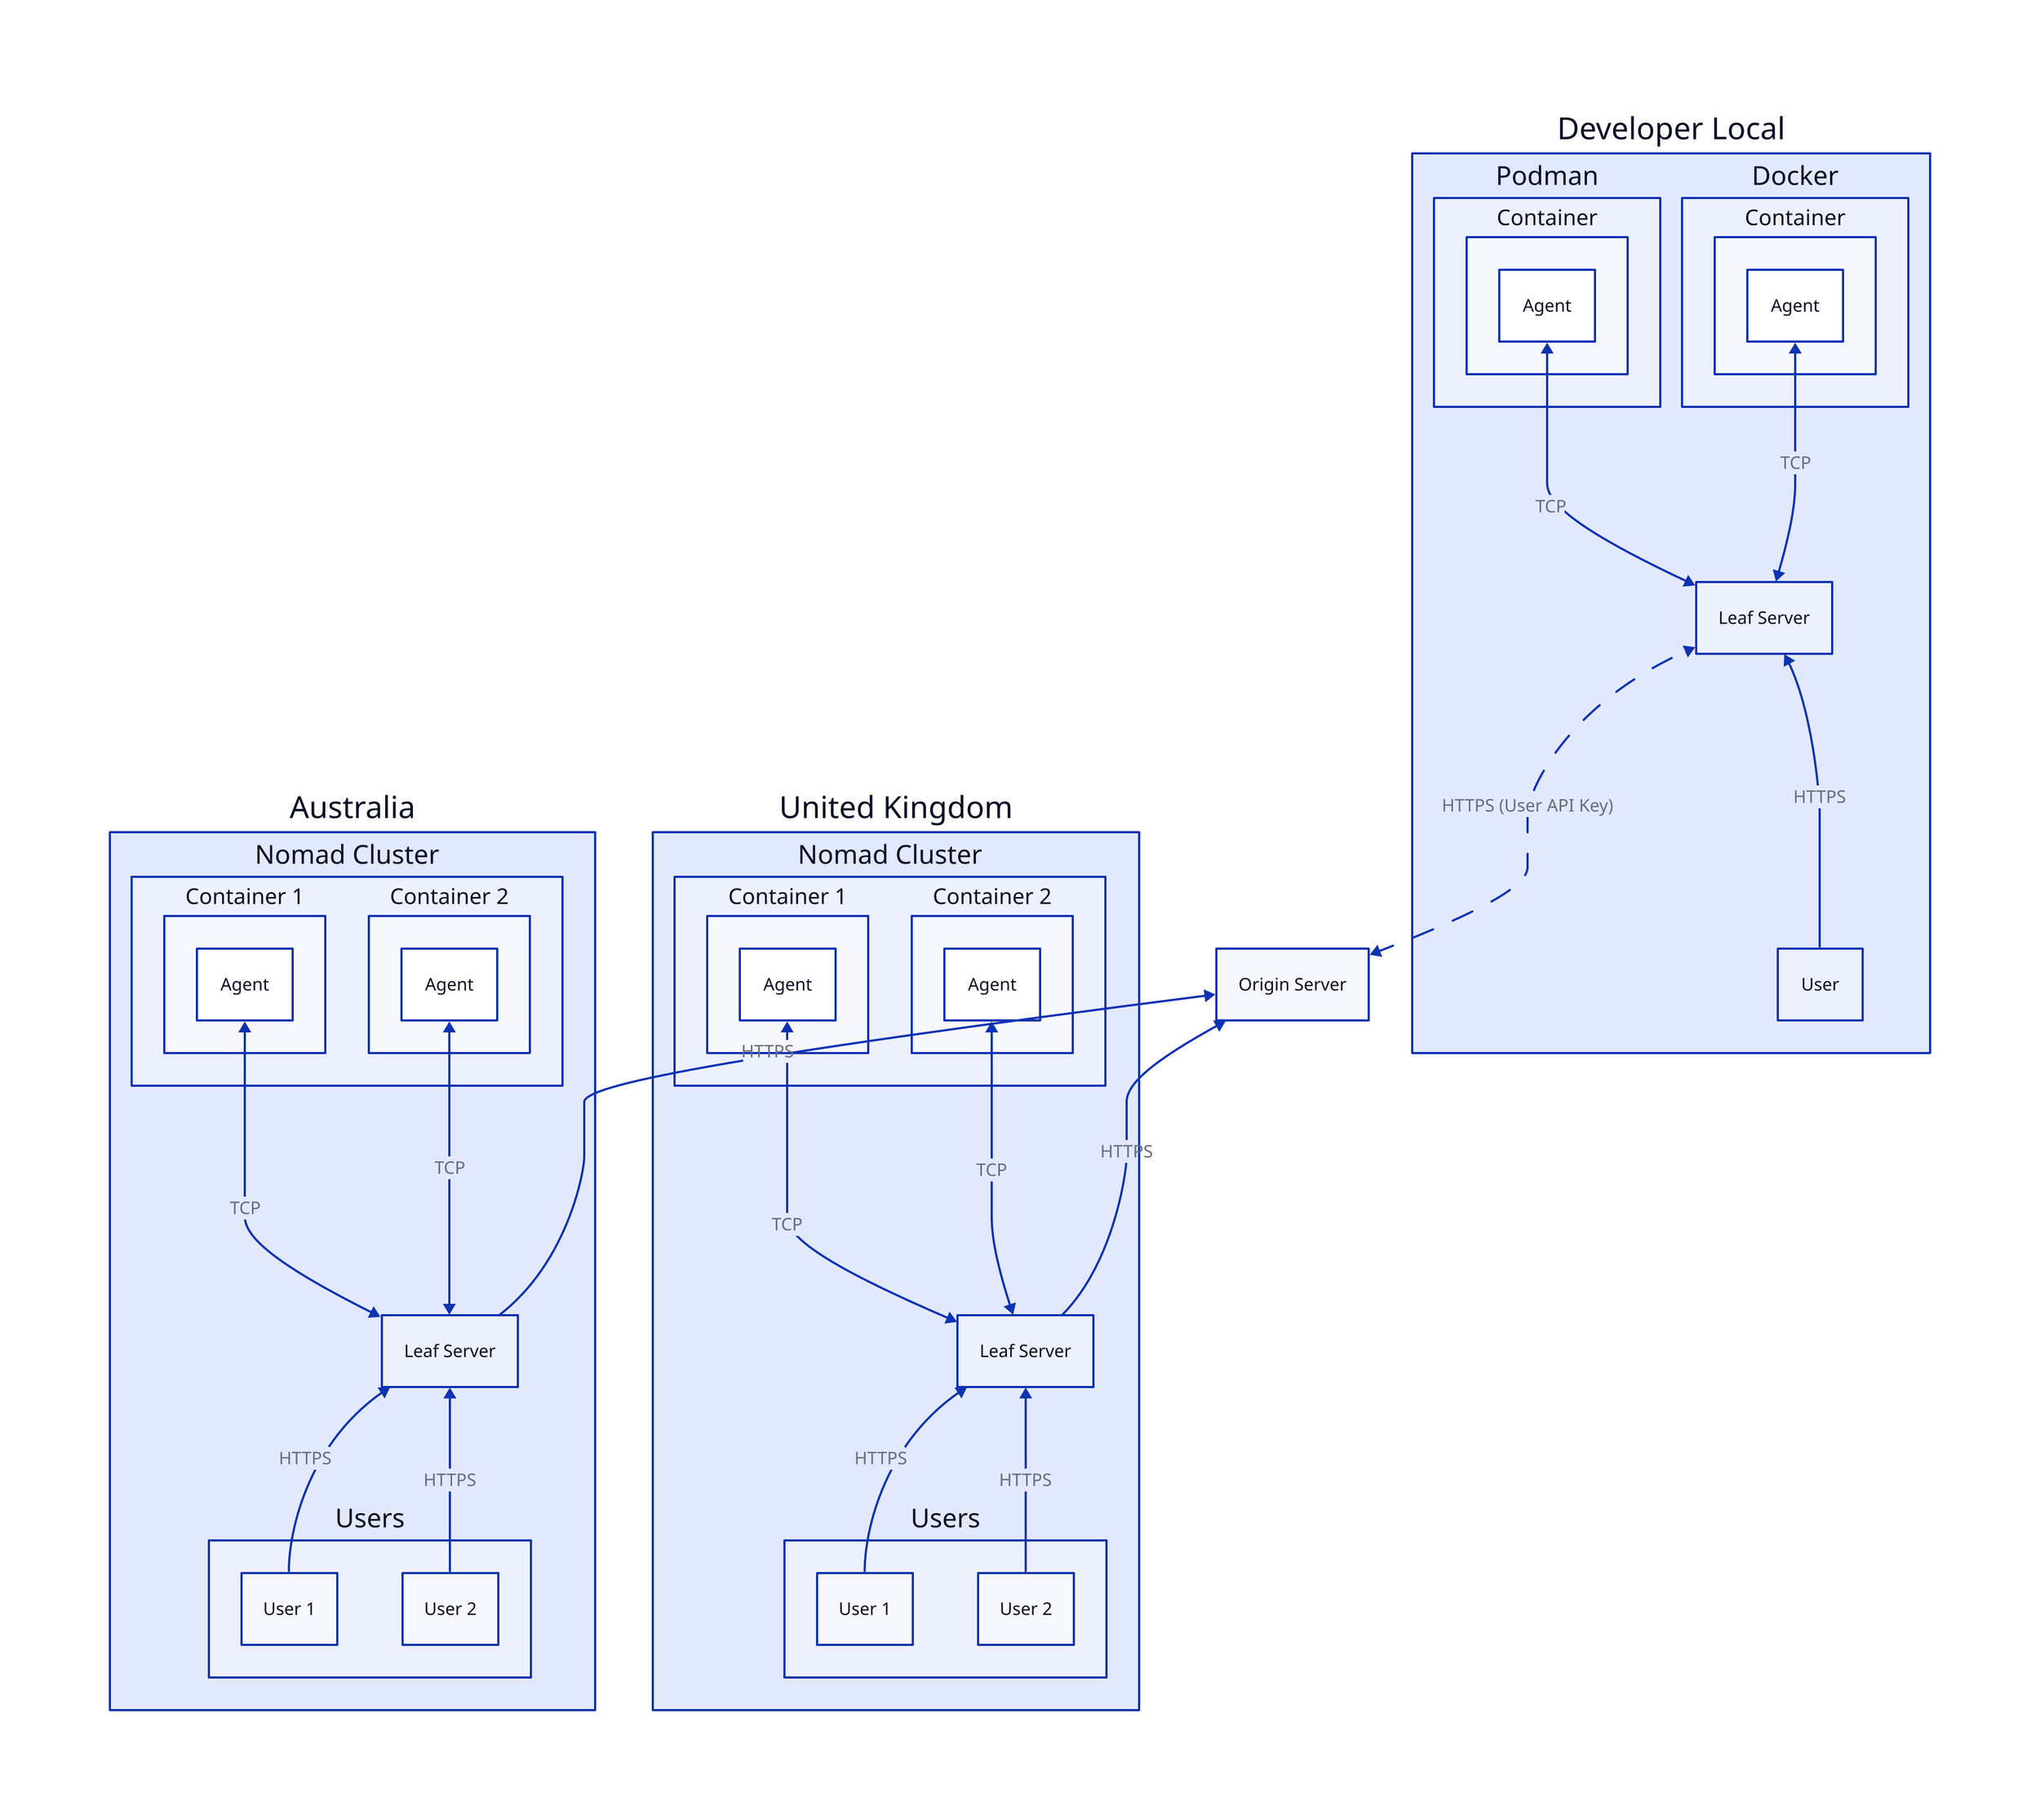 direction: up

Origin Server {

}

Origin Server <- Australia.Leaf Server: HTTPS
Origin Server <- United Kingdom.Leaf Server: HTTPS
Origin Server <-> Developer Local.Leaf Server: HTTPS (User API Key) {
  style: {
    stroke-dash: 10
    animated: true
  }
}


Developer Local {
  Leaf Server
  Podman {
    Container {
      Agent
    }
  }
  Docker {
    Container {
      Agent
    }
  }
  User

  User -> Leaf Server: HTTPS

  Leaf Server <-> Podman.Container.Agent: TCP
  Leaf Server <-> Docker.Container.Agent: TCP
}

Australia {
	Leaf Server
	Nomad Cluster {
		Container 1 {
			Agent
		}
		Container 2 {
			Agent
		}
	}
	Users {
		User 1
		User 2
	}

  Leaf Server <-> Nomad Cluster.Container 1.Agent: TCP
  Leaf Server <-> Nomad Cluster.Container 2.Agent: TCP

  Users.User 1 -> Leaf Server: HTTPS
  Users.User 2 -> Leaf Server: HTTPS
}

United Kingdom {
	Leaf Server
	Nomad Cluster {
		Container 1 {
			Agent
		}
		Container 2 {
			Agent
		}
	}
	Users {
		User 1
		User 2
	}

  Leaf Server <-> Nomad Cluster.Container 1.Agent: TCP
  Leaf Server <-> Nomad Cluster.Container 2.Agent: TCP

  Users.User 1 -> Leaf Server: HTTPS
  Users.User 2 -> Leaf Server: HTTPS
}
